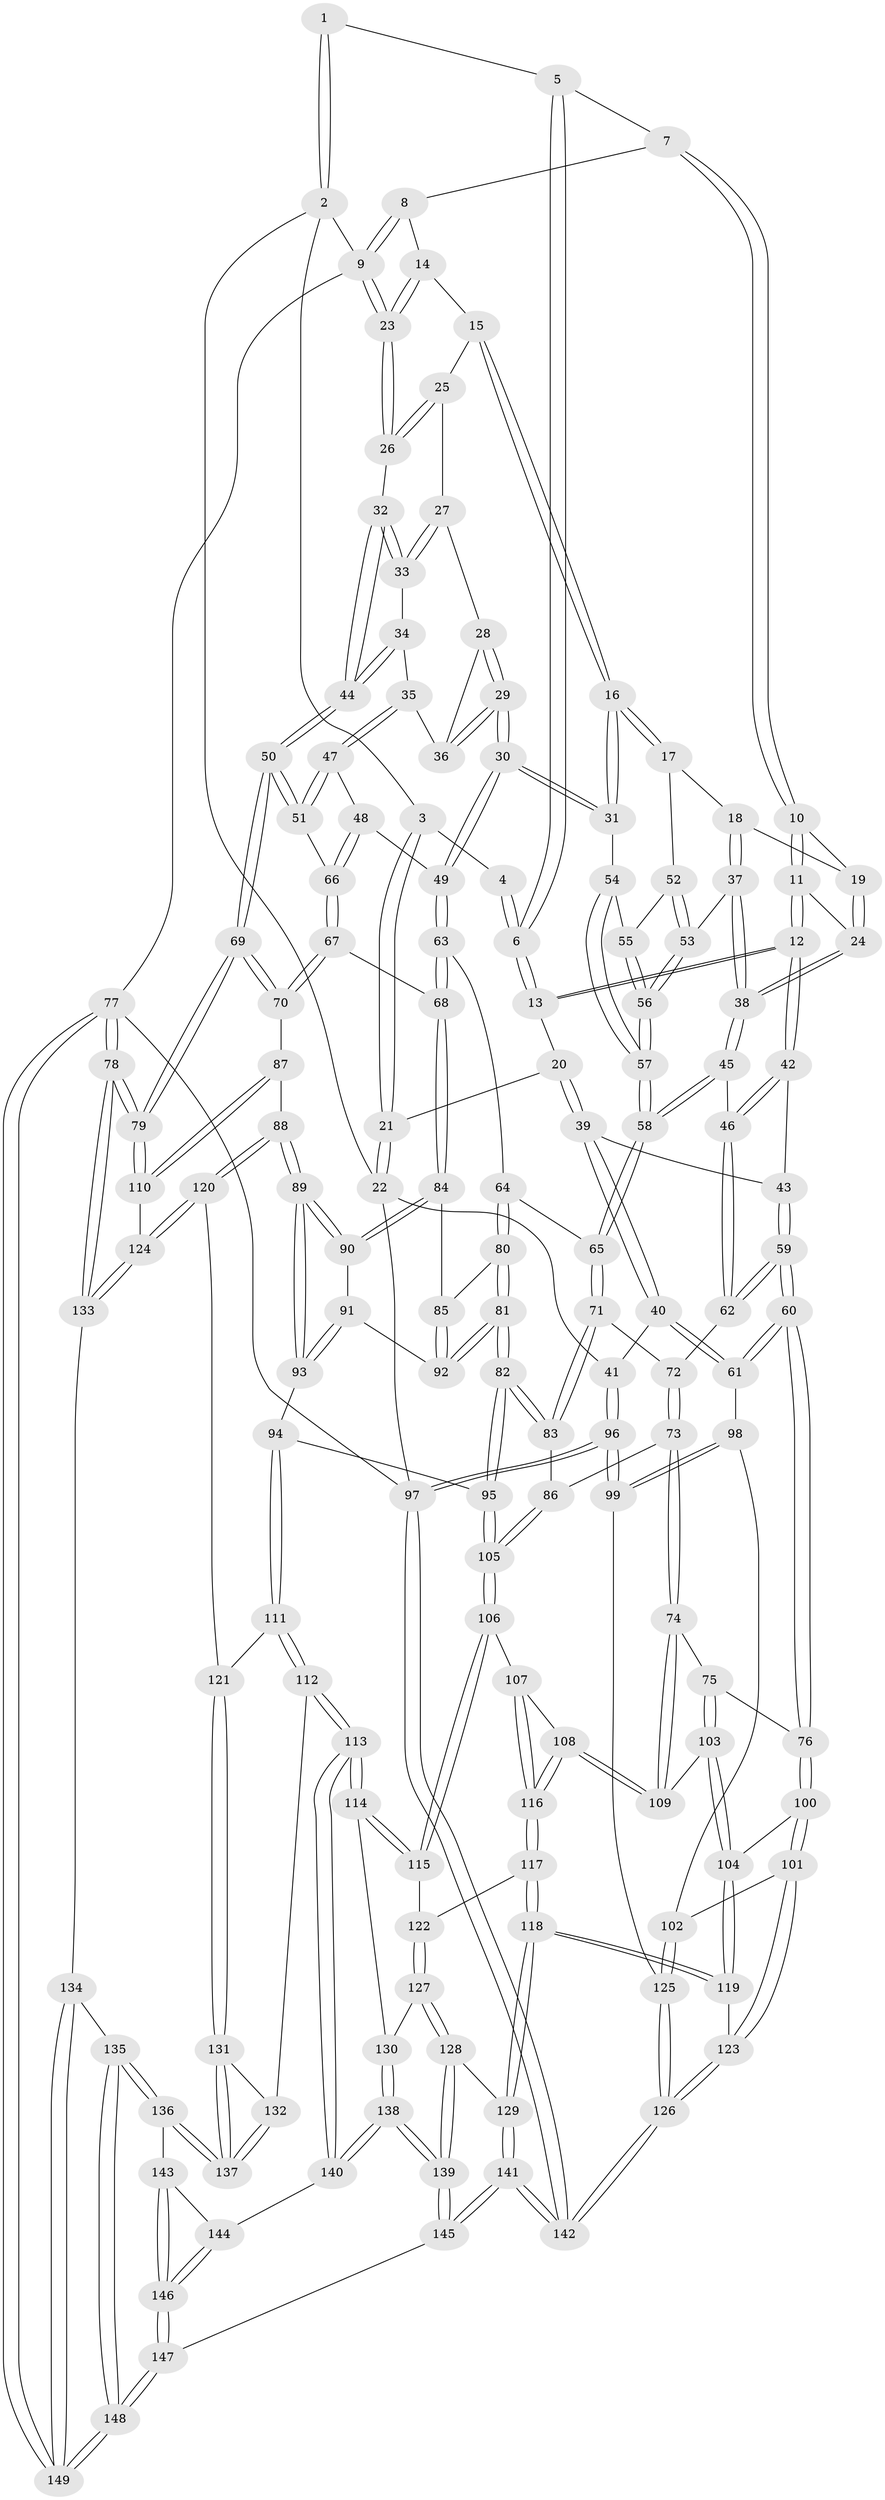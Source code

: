 // coarse degree distribution, {4: 0.17777777777777778, 2: 0.08888888888888889, 3: 0.6777777777777778, 5: 0.03333333333333333, 6: 0.022222222222222223}
// Generated by graph-tools (version 1.1) at 2025/54/03/04/25 22:54:11]
// undirected, 149 vertices, 369 edges
graph export_dot {
  node [color=gray90,style=filled];
  1 [pos="+0.34669398721307204+0"];
  2 [pos="+0+0"];
  3 [pos="+0.12118716232165123+0.03406190639667529"];
  4 [pos="+0.267102354965947+0.024532165718442606"];
  5 [pos="+0.4666124484165853+0"];
  6 [pos="+0.2803682270269573+0.10077386400587339"];
  7 [pos="+0.5317371816527541+0"];
  8 [pos="+0.6740915280181039+0"];
  9 [pos="+1+0"];
  10 [pos="+0.5035380967578252+0.04211871637322604"];
  11 [pos="+0.33187046119777347+0.18479920847868989"];
  12 [pos="+0.3282032562162961+0.18596836619983959"];
  13 [pos="+0.28620566193056773+0.17501408448463857"];
  14 [pos="+0.78505110138099+0.107804826445371"];
  15 [pos="+0.7854558881554751+0.15293776660389832"];
  16 [pos="+0.7384733446273439+0.23055561453619583"];
  17 [pos="+0.6899707247542177+0.2248754736659573"];
  18 [pos="+0.6153046736174826+0.19581286231366649"];
  19 [pos="+0.564276480364796+0.1366668220267826"];
  20 [pos="+0.2065651110135429+0.18417442620653457"];
  21 [pos="+0.15841273773259307+0.17568510584872649"];
  22 [pos="+0+0.3585796518712729"];
  23 [pos="+1+0"];
  24 [pos="+0.45188665284815666+0.2676185688246159"];
  25 [pos="+0.9880740459440952+0.1531525371850954"];
  26 [pos="+1+0"];
  27 [pos="+0.9478222518294231+0.23465931184841515"];
  28 [pos="+0.9209227565700776+0.2578545272306943"];
  29 [pos="+0.8129802731543344+0.3003526156740673"];
  30 [pos="+0.7843651285989899+0.31046210640619587"];
  31 [pos="+0.7762219384690118+0.301350430147369"];
  32 [pos="+1+0.11086007823490591"];
  33 [pos="+0.9765401705017975+0.2860395785080282"];
  34 [pos="+0.9764058687023375+0.3013998630177559"];
  35 [pos="+0.9559671263873253+0.3191055433712897"];
  36 [pos="+0.9467239012220646+0.3076913880059934"];
  37 [pos="+0.510665724475616+0.3125092932003861"];
  38 [pos="+0.49182304093853535+0.3193747704632803"];
  39 [pos="+0.21701878371255398+0.32428222262117545"];
  40 [pos="+0.12297794871955749+0.4590522410972308"];
  41 [pos="+0+0.3724904534309874"];
  42 [pos="+0.33305157990765377+0.2972924637663366"];
  43 [pos="+0.28103295151850133+0.35097247095784756"];
  44 [pos="+1+0.41486507289328983"];
  45 [pos="+0.45486122112793875+0.39169406947281943"];
  46 [pos="+0.4191041920718479+0.4112855855794066"];
  47 [pos="+0.9435586223019674+0.3679084949541484"];
  48 [pos="+0.8159333841891955+0.3426126772575305"];
  49 [pos="+0.7947596323906037+0.3358696616928825"];
  50 [pos="+1+0.41819024203775773"];
  51 [pos="+0.9802066473600141+0.4006316613299641"];
  52 [pos="+0.6193377007497016+0.32814836538063435"];
  53 [pos="+0.5448825494096458+0.33275464741181016"];
  54 [pos="+0.6723520635879098+0.3760864495277402"];
  55 [pos="+0.6155083637796993+0.34830548807494466"];
  56 [pos="+0.5964448519143954+0.3935920331994359"];
  57 [pos="+0.6028186538215574+0.4462507095069816"];
  58 [pos="+0.5994469643278919+0.4595041913311906"];
  59 [pos="+0.24967459237006767+0.5196542767570114"];
  60 [pos="+0.23757341609986443+0.531187008971966"];
  61 [pos="+0.2341784136796593+0.5310836318121342"];
  62 [pos="+0.405857425750907+0.4359029311511313"];
  63 [pos="+0.7813427376403249+0.458954011524864"];
  64 [pos="+0.6345530462635127+0.4971761396878788"];
  65 [pos="+0.6077060736408634+0.4827084278584941"];
  66 [pos="+0.9308531015533931+0.4573254461670772"];
  67 [pos="+0.8995454936950665+0.5220171684842099"];
  68 [pos="+0.8136781262951907+0.5058336335971768"];
  69 [pos="+1+0.5562228851027048"];
  70 [pos="+0.9538088909722653+0.5742630760452603"];
  71 [pos="+0.5345126911961176+0.5386941120860839"];
  72 [pos="+0.41030600467809497+0.44222728794316807"];
  73 [pos="+0.4614674626759443+0.618611339636174"];
  74 [pos="+0.4389316409348627+0.6317881427494764"];
  75 [pos="+0.27030005717681577+0.5529625472004628"];
  76 [pos="+0.24520057390060043+0.5398537824153327"];
  77 [pos="+1+1"];
  78 [pos="+1+1"];
  79 [pos="+1+0.8088647014709601"];
  80 [pos="+0.6534843277033732+0.5658583203620693"];
  81 [pos="+0.6583141540383051+0.5895231306243188"];
  82 [pos="+0.6297621480622159+0.6452608589526257"];
  83 [pos="+0.5157447154577512+0.5773422162523425"];
  84 [pos="+0.8038987501351051+0.5318548289585661"];
  85 [pos="+0.7759761848597369+0.5436077316262039"];
  86 [pos="+0.467173466469156+0.6173640910062002"];
  87 [pos="+0.9066972605035083+0.6649199810570882"];
  88 [pos="+0.8187578474768341+0.7121755600736294"];
  89 [pos="+0.811203722614517+0.7046697854044399"];
  90 [pos="+0.7978189406302655+0.5686132910752236"];
  91 [pos="+0.7113834620163991+0.609154523198921"];
  92 [pos="+0.6789280909968403+0.5939275908818272"];
  93 [pos="+0.7721423167061814+0.693665717687851"];
  94 [pos="+0.6693220368901179+0.6986993200482566"];
  95 [pos="+0.628812561705082+0.6691529346114696"];
  96 [pos="+0+0.7151821202760241"];
  97 [pos="+0+1"];
  98 [pos="+0.22635262318527855+0.5426544201362392"];
  99 [pos="+0+0.7275390309356924"];
  100 [pos="+0.2716752789338314+0.644644601192113"];
  101 [pos="+0.2018585833259857+0.771361690714718"];
  102 [pos="+0.12991077042201585+0.7393655103422516"];
  103 [pos="+0.37044340547664995+0.7105237415476224"];
  104 [pos="+0.3144161463145829+0.7406952130520542"];
  105 [pos="+0.5721906604214846+0.7051152461741982"];
  106 [pos="+0.5628634130942144+0.7309902295864168"];
  107 [pos="+0.5314018203166481+0.7330855392294076"];
  108 [pos="+0.4259364996585141+0.6902449520453817"];
  109 [pos="+0.4255375215565963+0.6893683042586425"];
  110 [pos="+1+0.7880145185127938"];
  111 [pos="+0.6663369085465021+0.7725149205194879"];
  112 [pos="+0.6368307083816643+0.8442777302704798"];
  113 [pos="+0.63469116287146+0.8455923219575769"];
  114 [pos="+0.6058544985452691+0.8253712897219112"];
  115 [pos="+0.5660686607382736+0.7501592932891193"];
  116 [pos="+0.44433835030020247+0.7814225737817538"];
  117 [pos="+0.4442485047453659+0.7824829573702334"];
  118 [pos="+0.35148227481319627+0.8467761877527784"];
  119 [pos="+0.29277349728191915+0.8108435186174324"];
  120 [pos="+0.8200624104051137+0.7485119750197232"];
  121 [pos="+0.817859324718819+0.7509308558784233"];
  122 [pos="+0.4801074358054217+0.8092652566941321"];
  123 [pos="+0.26773285607688635+0.8156141765593711"];
  124 [pos="+0.9098975652957102+0.8272346577716195"];
  125 [pos="+0.050614760753257146+0.7662319306686913"];
  126 [pos="+0.153398546781938+0.9828193827130954"];
  127 [pos="+0.49720816215658536+0.8379390773303628"];
  128 [pos="+0.48574418900320265+0.879952141204177"];
  129 [pos="+0.361099527968192+0.8690700628070264"];
  130 [pos="+0.539991566235594+0.834497741287366"];
  131 [pos="+0.7920246957249109+0.7893213688974912"];
  132 [pos="+0.690559217687769+0.8411065757173978"];
  133 [pos="+0.8924184757804868+0.9061138108015583"];
  134 [pos="+0.8819545631837208+0.9197823782195462"];
  135 [pos="+0.8128862607758337+0.9458176715940139"];
  136 [pos="+0.7883340188621903+0.9223727077423303"];
  137 [pos="+0.7878714635947318+0.9209825466702891"];
  138 [pos="+0.5283703139071954+0.9961773096598421"];
  139 [pos="+0.5280990633355962+0.9965378519159134"];
  140 [pos="+0.6322571908473871+0.8629143357582689"];
  141 [pos="+0.3901097898401464+1"];
  142 [pos="+0.12630010008324638+1"];
  143 [pos="+0.7454495109294345+0.9282829765835108"];
  144 [pos="+0.6787045573725619+0.9211304736832431"];
  145 [pos="+0.47072721499242615+1"];
  146 [pos="+0.6811708201486675+1"];
  147 [pos="+0.6506687544775606+1"];
  148 [pos="+0.7403928153253053+1"];
  149 [pos="+1+1"];
  1 -- 2;
  1 -- 2;
  1 -- 5;
  2 -- 3;
  2 -- 9;
  2 -- 22;
  3 -- 4;
  3 -- 21;
  3 -- 21;
  4 -- 6;
  4 -- 6;
  5 -- 6;
  5 -- 6;
  5 -- 7;
  6 -- 13;
  6 -- 13;
  7 -- 8;
  7 -- 10;
  7 -- 10;
  8 -- 9;
  8 -- 9;
  8 -- 14;
  9 -- 23;
  9 -- 23;
  9 -- 77;
  10 -- 11;
  10 -- 11;
  10 -- 19;
  11 -- 12;
  11 -- 12;
  11 -- 24;
  12 -- 13;
  12 -- 13;
  12 -- 42;
  12 -- 42;
  13 -- 20;
  14 -- 15;
  14 -- 23;
  14 -- 23;
  15 -- 16;
  15 -- 16;
  15 -- 25;
  16 -- 17;
  16 -- 17;
  16 -- 31;
  16 -- 31;
  17 -- 18;
  17 -- 52;
  18 -- 19;
  18 -- 37;
  18 -- 37;
  19 -- 24;
  19 -- 24;
  20 -- 21;
  20 -- 39;
  20 -- 39;
  21 -- 22;
  21 -- 22;
  22 -- 41;
  22 -- 97;
  23 -- 26;
  23 -- 26;
  24 -- 38;
  24 -- 38;
  25 -- 26;
  25 -- 26;
  25 -- 27;
  26 -- 32;
  27 -- 28;
  27 -- 33;
  27 -- 33;
  28 -- 29;
  28 -- 29;
  28 -- 36;
  29 -- 30;
  29 -- 30;
  29 -- 36;
  29 -- 36;
  30 -- 31;
  30 -- 31;
  30 -- 49;
  30 -- 49;
  31 -- 54;
  32 -- 33;
  32 -- 33;
  32 -- 44;
  32 -- 44;
  33 -- 34;
  34 -- 35;
  34 -- 44;
  34 -- 44;
  35 -- 36;
  35 -- 47;
  35 -- 47;
  37 -- 38;
  37 -- 38;
  37 -- 53;
  38 -- 45;
  38 -- 45;
  39 -- 40;
  39 -- 40;
  39 -- 43;
  40 -- 41;
  40 -- 61;
  40 -- 61;
  41 -- 96;
  41 -- 96;
  42 -- 43;
  42 -- 46;
  42 -- 46;
  43 -- 59;
  43 -- 59;
  44 -- 50;
  44 -- 50;
  45 -- 46;
  45 -- 58;
  45 -- 58;
  46 -- 62;
  46 -- 62;
  47 -- 48;
  47 -- 51;
  47 -- 51;
  48 -- 49;
  48 -- 66;
  48 -- 66;
  49 -- 63;
  49 -- 63;
  50 -- 51;
  50 -- 51;
  50 -- 69;
  50 -- 69;
  51 -- 66;
  52 -- 53;
  52 -- 53;
  52 -- 55;
  53 -- 56;
  53 -- 56;
  54 -- 55;
  54 -- 57;
  54 -- 57;
  55 -- 56;
  55 -- 56;
  56 -- 57;
  56 -- 57;
  57 -- 58;
  57 -- 58;
  58 -- 65;
  58 -- 65;
  59 -- 60;
  59 -- 60;
  59 -- 62;
  59 -- 62;
  60 -- 61;
  60 -- 61;
  60 -- 76;
  60 -- 76;
  61 -- 98;
  62 -- 72;
  63 -- 64;
  63 -- 68;
  63 -- 68;
  64 -- 65;
  64 -- 80;
  64 -- 80;
  65 -- 71;
  65 -- 71;
  66 -- 67;
  66 -- 67;
  67 -- 68;
  67 -- 70;
  67 -- 70;
  68 -- 84;
  68 -- 84;
  69 -- 70;
  69 -- 70;
  69 -- 79;
  69 -- 79;
  70 -- 87;
  71 -- 72;
  71 -- 83;
  71 -- 83;
  72 -- 73;
  72 -- 73;
  73 -- 74;
  73 -- 74;
  73 -- 86;
  74 -- 75;
  74 -- 109;
  74 -- 109;
  75 -- 76;
  75 -- 103;
  75 -- 103;
  76 -- 100;
  76 -- 100;
  77 -- 78;
  77 -- 78;
  77 -- 149;
  77 -- 149;
  77 -- 97;
  78 -- 79;
  78 -- 79;
  78 -- 133;
  78 -- 133;
  79 -- 110;
  79 -- 110;
  80 -- 81;
  80 -- 81;
  80 -- 85;
  81 -- 82;
  81 -- 82;
  81 -- 92;
  81 -- 92;
  82 -- 83;
  82 -- 83;
  82 -- 95;
  82 -- 95;
  83 -- 86;
  84 -- 85;
  84 -- 90;
  84 -- 90;
  85 -- 92;
  85 -- 92;
  86 -- 105;
  86 -- 105;
  87 -- 88;
  87 -- 110;
  87 -- 110;
  88 -- 89;
  88 -- 89;
  88 -- 120;
  88 -- 120;
  89 -- 90;
  89 -- 90;
  89 -- 93;
  89 -- 93;
  90 -- 91;
  91 -- 92;
  91 -- 93;
  91 -- 93;
  93 -- 94;
  94 -- 95;
  94 -- 111;
  94 -- 111;
  95 -- 105;
  95 -- 105;
  96 -- 97;
  96 -- 97;
  96 -- 99;
  96 -- 99;
  97 -- 142;
  97 -- 142;
  98 -- 99;
  98 -- 99;
  98 -- 102;
  99 -- 125;
  100 -- 101;
  100 -- 101;
  100 -- 104;
  101 -- 102;
  101 -- 123;
  101 -- 123;
  102 -- 125;
  102 -- 125;
  103 -- 104;
  103 -- 104;
  103 -- 109;
  104 -- 119;
  104 -- 119;
  105 -- 106;
  105 -- 106;
  106 -- 107;
  106 -- 115;
  106 -- 115;
  107 -- 108;
  107 -- 116;
  107 -- 116;
  108 -- 109;
  108 -- 109;
  108 -- 116;
  108 -- 116;
  110 -- 124;
  111 -- 112;
  111 -- 112;
  111 -- 121;
  112 -- 113;
  112 -- 113;
  112 -- 132;
  113 -- 114;
  113 -- 114;
  113 -- 140;
  113 -- 140;
  114 -- 115;
  114 -- 115;
  114 -- 130;
  115 -- 122;
  116 -- 117;
  116 -- 117;
  117 -- 118;
  117 -- 118;
  117 -- 122;
  118 -- 119;
  118 -- 119;
  118 -- 129;
  118 -- 129;
  119 -- 123;
  120 -- 121;
  120 -- 124;
  120 -- 124;
  121 -- 131;
  121 -- 131;
  122 -- 127;
  122 -- 127;
  123 -- 126;
  123 -- 126;
  124 -- 133;
  124 -- 133;
  125 -- 126;
  125 -- 126;
  126 -- 142;
  126 -- 142;
  127 -- 128;
  127 -- 128;
  127 -- 130;
  128 -- 129;
  128 -- 139;
  128 -- 139;
  129 -- 141;
  129 -- 141;
  130 -- 138;
  130 -- 138;
  131 -- 132;
  131 -- 137;
  131 -- 137;
  132 -- 137;
  132 -- 137;
  133 -- 134;
  134 -- 135;
  134 -- 149;
  134 -- 149;
  135 -- 136;
  135 -- 136;
  135 -- 148;
  135 -- 148;
  136 -- 137;
  136 -- 137;
  136 -- 143;
  138 -- 139;
  138 -- 139;
  138 -- 140;
  138 -- 140;
  139 -- 145;
  139 -- 145;
  140 -- 144;
  141 -- 142;
  141 -- 142;
  141 -- 145;
  141 -- 145;
  143 -- 144;
  143 -- 146;
  143 -- 146;
  144 -- 146;
  144 -- 146;
  145 -- 147;
  146 -- 147;
  146 -- 147;
  147 -- 148;
  147 -- 148;
  148 -- 149;
  148 -- 149;
}
